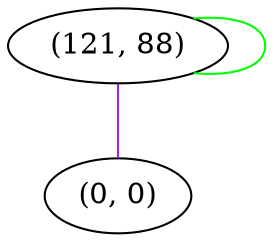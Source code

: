 graph "" {
"(121, 88)";
"(0, 0)";
"(121, 88)" -- "(121, 88)"  [color=green, key=0, weight=2];
"(121, 88)" -- "(0, 0)"  [color=purple, key=0, weight=4];
}
